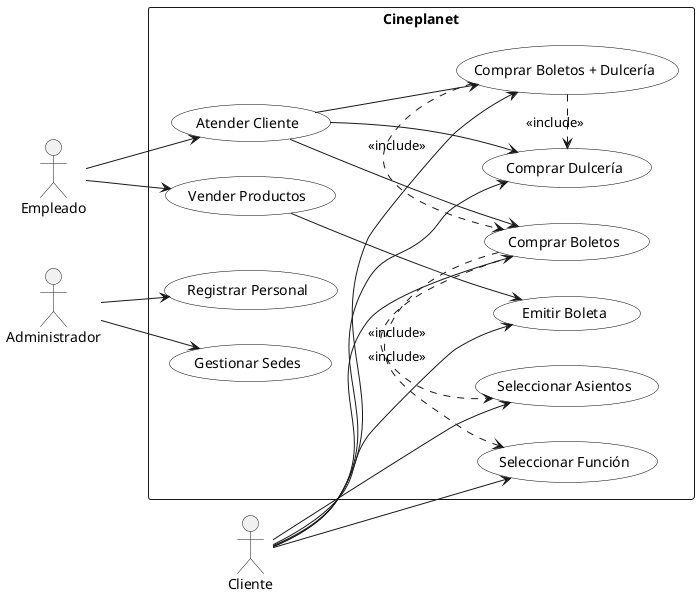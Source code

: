 @startuml as Cineplanet
left to right direction
skinparam packageStyle rectangle

skinparam shadowing false
skinparam usecase {
  BackgroundColor White
  BorderColor Black
}

actor "Cliente" as Cliente
actor "Empleado" as Empleado
actor "Administrador" as Admin

rectangle "Cineplanet" {
  (Comprar Boletos) as Boletos
  (Comprar Dulcería) as Dulceria
  (Comprar Boletos + Dulcería) as Combo
  (Seleccionar Función) as Funcion
  (Seleccionar Asientos) as Asientos
  (Emitir Boleta) as EmitirBoleta
  
  (Atender Cliente) as Atender
  (Vender Productos) as Vender
  
  (Registrar Personal) as RegistrarPersonal
  (Gestionar Sedes) as GestionarSedes
}

Cliente --> Funcion
Cliente --> Asientos
Cliente --> Boletos
Cliente --> Dulceria
Cliente --> Combo
Cliente --> EmitirBoleta

Empleado --> Atender
Empleado --> Vender
Atender --> Boletos
Atender --> Dulceria
Atender --> Combo
Vender --> EmitirBoleta

Admin --> RegistrarPersonal
Admin --> GestionarSedes

Boletos .> Funcion : <<include>>
Boletos .> Asientos : <<include>>
Combo .> Boletos : <<include>>
Combo .> Dulceria : <<include>>
@enduml